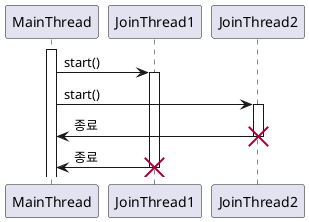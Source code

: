 @startuml
'https://plantuml.com/sequence-diagram


activate MainThread
MainThread -> JoinThread1 : start()
activate JoinThread1
MainThread -> JoinThread2 : start()
activate JoinThread2



JoinThread2 -> MainThread : 종료
destroy JoinThread2
JoinThread1 -> MainThread : 종료
destroy JoinThread1


@enduml